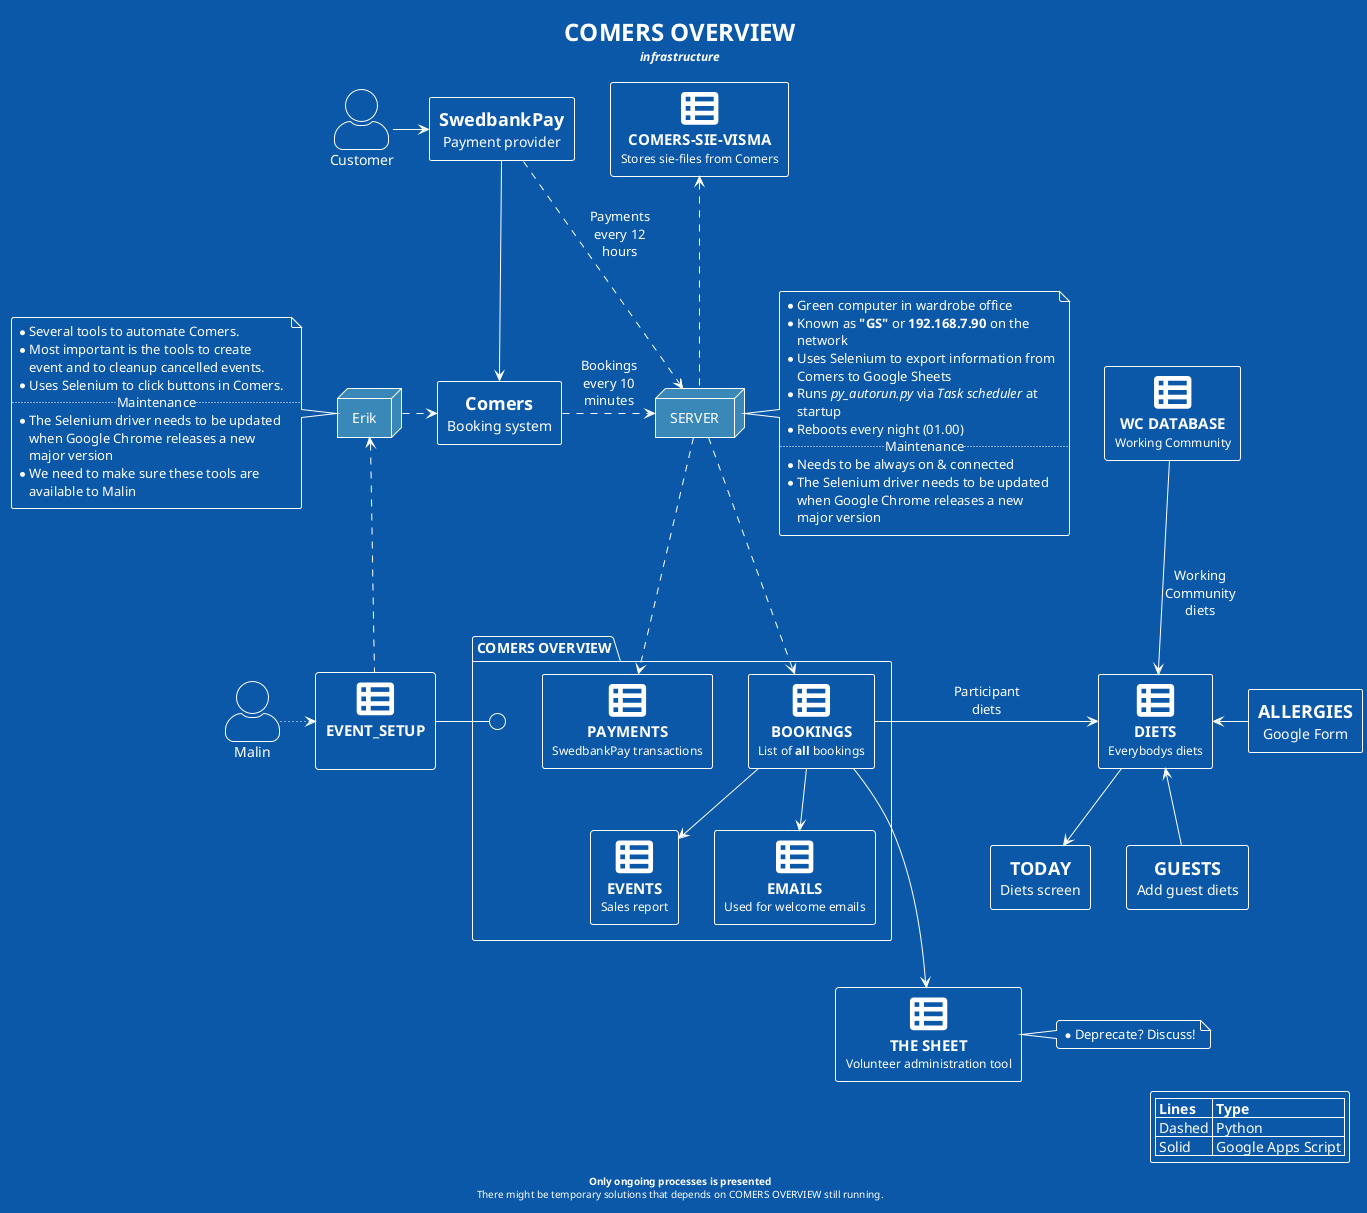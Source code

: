 @startuml

!theme amiga
skinparam handWritten false
skinparam actorStyle awesome
skinparam roundCorner 5
skinparam maxMessageSize 100
skinparam wrapWidth 270
' skinparam defaultTextAlignment center

<style>
  rectangle { 
    HorizontalAlignment center 
  }
  node { 
    backgroundColor #3988B8
  }
</style>

title ==COMERS OVERVIEW\n<size:12>//infrastructure//</size>
footer **Only ongoing processes is presented**\nThere might be temporary solutions that depends on COMERS OVERVIEW still running.
legend right
|= Lines|= Type |
| Dashed | Python |
| Solid | Google Apps Script |
endlegend

' Functions
!unquoted procedure $Sheet($alias, $title, $description="")
  rectangle $alias [
  <&spreadsheet{scale=4}>
  ===$title
  <size:12>$description</size>
]
!endprocedure

' Objects
package "COMERS OVERVIEW" {
  $Sheet(BOOKINGS, BOOKINGS,List of **all** bookings)
  $Sheet(EVENTS, EVENTS,Sales report)
  $Sheet(EMAILS, EMAILS,Used for welcome emails)
  $Sheet(PAYMENTS, PAYMENTS,SwedbankPay transactions)
  interface " " as LINK
}
$Sheet(SETUP,EVENT_SETUP,"")
rectangle "=Comers\nBooking system" as COMERS
rectangle "=SwedbankPay\nPayment provider" as SWEDBANKPAY
rectangle "=ALLERGIES\nGoogle Form" as ALLERGIES
rectangle "=TODAY\nDiets screen" as TODAY
rectangle "=GUESTS\nAdd guest diets" as GUESTS
node SERVER
$Sheet(DIETS,DIETS,Everybodys diets)
$Sheet(SIE,COMERS-SIE-VISMA,"Stores sie-files from Comers")
$Sheet(WCD,WC DATABASE,Working Community)
$Sheet(THESHEET,THE SHEET,Volunteer administration tool)
note right
  * Deprecate? Discuss!
end note
actor "Customer" as CUSTOMER
actor "Malin" as MALIN
node "Erik" as ERIK

' Links
CUSTOMER -right-> SWEDBANKPAY
SWEDBANKPAY -down-> COMERS
COMERS -.right.> SERVER: Bookings\nevery 10\nminutes
SWEDBANKPAY -.right.> SERVER: Payments\nevery 12\nhours
SERVER .down.> BOOKINGS
SERVER .> PAYMENTS
SERVER .up.> SIE
BOOKINGS -down-> EVENTS
BOOKINGS -down-> EMAILS
BOOKINGS -right-> DIETS: Participant\ndiets
WCD -down-> DIETS: Working\nCommunity\ndiets
ALLERGIES -left-> DIETS
TODAY <-up- DIETS
GUESTS -up-> DIETS
LINK -left- SETUP
MALIN -[dotted]> SETUP
SETUP .up.> ERIK
ERIK .> COMERS
BOOKINGS -down--> THESHEET

note left of ERIK
*Several tools to automate Comers.
*Most important is the tools to create event and to cleanup cancelled events. 
*Uses Selenium to click buttons in Comers.
..Maintenance..
*The Selenium driver needs to be updated when Google Chrome releases a new major version
*We need to make sure these tools are available to Malin
end note
note right of SERVER
*Green computer in wardrobe office
*Known as **"GS"** or **192.168.7.90** on the network
*Uses Selenium to export information from Comers to Google Sheets
*Runs //py_autorun.py// via //Task scheduler// at startup
*Reboots every night (01.00)
..Maintenance..
*Needs to be always on & connected
*The Selenium driver needs to be updated when Google Chrome releases a new major version
end note
@enduml
